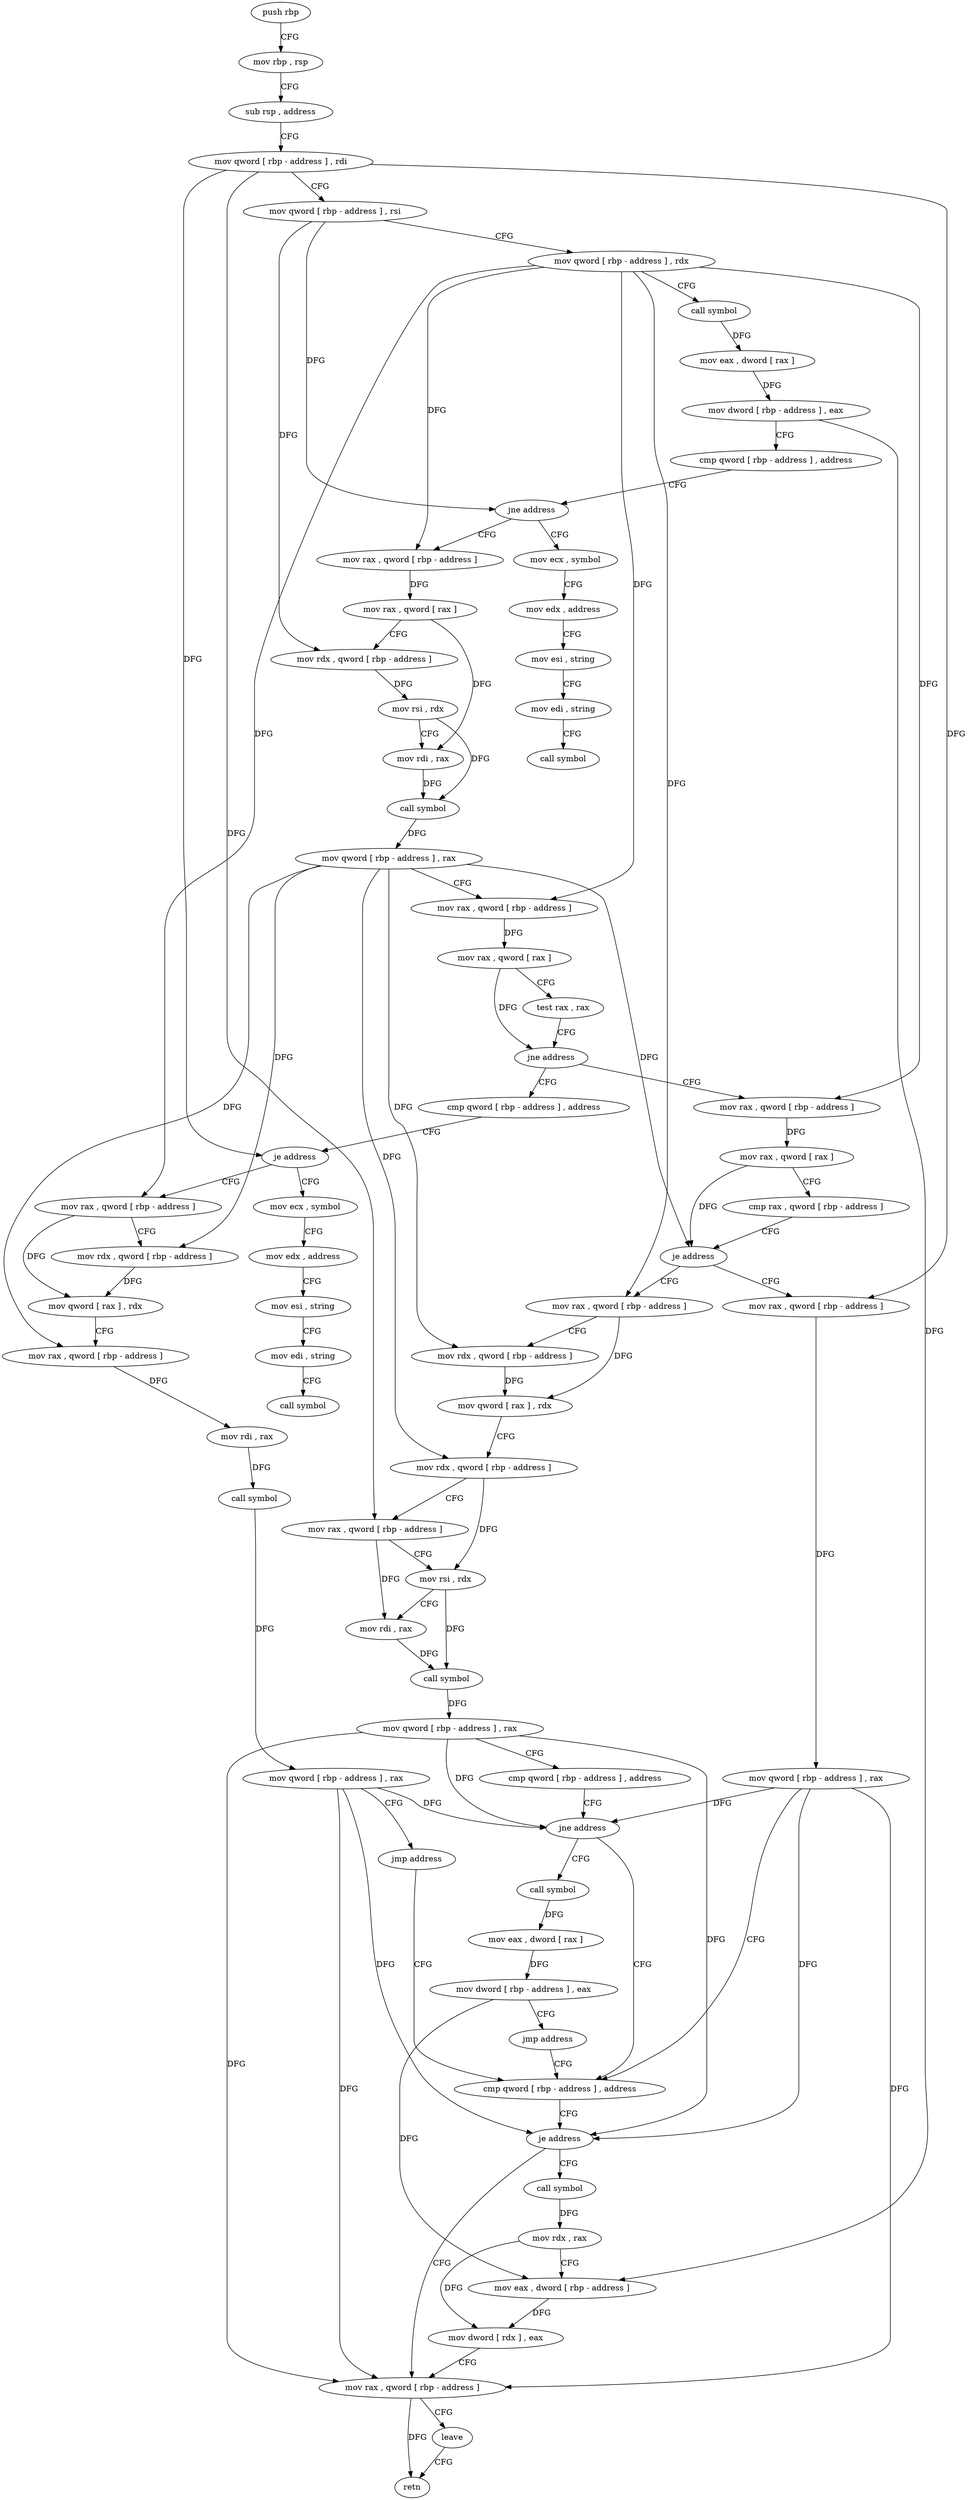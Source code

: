 digraph "func" {
"4279633" [label = "push rbp" ]
"4279634" [label = "mov rbp , rsp" ]
"4279637" [label = "sub rsp , address" ]
"4279641" [label = "mov qword [ rbp - address ] , rdi" ]
"4279645" [label = "mov qword [ rbp - address ] , rsi" ]
"4279649" [label = "mov qword [ rbp - address ] , rdx" ]
"4279653" [label = "call symbol" ]
"4279658" [label = "mov eax , dword [ rax ]" ]
"4279660" [label = "mov dword [ rbp - address ] , eax" ]
"4279663" [label = "cmp qword [ rbp - address ] , address" ]
"4279668" [label = "jne address" ]
"4279695" [label = "mov rax , qword [ rbp - address ]" ]
"4279670" [label = "mov ecx , symbol" ]
"4279699" [label = "mov rax , qword [ rax ]" ]
"4279702" [label = "mov rdx , qword [ rbp - address ]" ]
"4279706" [label = "mov rsi , rdx" ]
"4279709" [label = "mov rdi , rax" ]
"4279712" [label = "call symbol" ]
"4279717" [label = "mov qword [ rbp - address ] , rax" ]
"4279721" [label = "mov rax , qword [ rbp - address ]" ]
"4279725" [label = "mov rax , qword [ rax ]" ]
"4279728" [label = "test rax , rax" ]
"4279731" [label = "jne address" ]
"4279794" [label = "mov rax , qword [ rbp - address ]" ]
"4279733" [label = "cmp qword [ rbp - address ] , address" ]
"4279675" [label = "mov edx , address" ]
"4279680" [label = "mov esi , string" ]
"4279685" [label = "mov edi , string" ]
"4279690" [label = "call symbol" ]
"4279798" [label = "mov rax , qword [ rax ]" ]
"4279801" [label = "cmp rax , qword [ rbp - address ]" ]
"4279805" [label = "je address" ]
"4279860" [label = "mov rax , qword [ rbp - address ]" ]
"4279807" [label = "mov rax , qword [ rbp - address ]" ]
"4279738" [label = "je address" ]
"4279765" [label = "mov rax , qword [ rbp - address ]" ]
"4279740" [label = "mov ecx , symbol" ]
"4279864" [label = "mov qword [ rbp - address ] , rax" ]
"4279868" [label = "cmp qword [ rbp - address ] , address" ]
"4279811" [label = "mov rdx , qword [ rbp - address ]" ]
"4279815" [label = "mov qword [ rax ] , rdx" ]
"4279818" [label = "mov rdx , qword [ rbp - address ]" ]
"4279822" [label = "mov rax , qword [ rbp - address ]" ]
"4279826" [label = "mov rsi , rdx" ]
"4279829" [label = "mov rdi , rax" ]
"4279832" [label = "call symbol" ]
"4279837" [label = "mov qword [ rbp - address ] , rax" ]
"4279841" [label = "cmp qword [ rbp - address ] , address" ]
"4279846" [label = "jne address" ]
"4279848" [label = "call symbol" ]
"4279769" [label = "mov rdx , qword [ rbp - address ]" ]
"4279773" [label = "mov qword [ rax ] , rdx" ]
"4279776" [label = "mov rax , qword [ rbp - address ]" ]
"4279780" [label = "mov rdi , rax" ]
"4279783" [label = "call symbol" ]
"4279788" [label = "mov qword [ rbp - address ] , rax" ]
"4279792" [label = "jmp address" ]
"4279745" [label = "mov edx , address" ]
"4279750" [label = "mov esi , string" ]
"4279755" [label = "mov edi , string" ]
"4279760" [label = "call symbol" ]
"4279888" [label = "mov rax , qword [ rbp - address ]" ]
"4279892" [label = "leave" ]
"4279893" [label = "retn" ]
"4279875" [label = "call symbol" ]
"4279880" [label = "mov rdx , rax" ]
"4279883" [label = "mov eax , dword [ rbp - address ]" ]
"4279886" [label = "mov dword [ rdx ] , eax" ]
"4279873" [label = "je address" ]
"4279853" [label = "mov eax , dword [ rax ]" ]
"4279855" [label = "mov dword [ rbp - address ] , eax" ]
"4279858" [label = "jmp address" ]
"4279633" -> "4279634" [ label = "CFG" ]
"4279634" -> "4279637" [ label = "CFG" ]
"4279637" -> "4279641" [ label = "CFG" ]
"4279641" -> "4279645" [ label = "CFG" ]
"4279641" -> "4279738" [ label = "DFG" ]
"4279641" -> "4279860" [ label = "DFG" ]
"4279641" -> "4279822" [ label = "DFG" ]
"4279645" -> "4279649" [ label = "CFG" ]
"4279645" -> "4279668" [ label = "DFG" ]
"4279645" -> "4279702" [ label = "DFG" ]
"4279649" -> "4279653" [ label = "CFG" ]
"4279649" -> "4279695" [ label = "DFG" ]
"4279649" -> "4279721" [ label = "DFG" ]
"4279649" -> "4279794" [ label = "DFG" ]
"4279649" -> "4279807" [ label = "DFG" ]
"4279649" -> "4279765" [ label = "DFG" ]
"4279653" -> "4279658" [ label = "DFG" ]
"4279658" -> "4279660" [ label = "DFG" ]
"4279660" -> "4279663" [ label = "CFG" ]
"4279660" -> "4279883" [ label = "DFG" ]
"4279663" -> "4279668" [ label = "CFG" ]
"4279668" -> "4279695" [ label = "CFG" ]
"4279668" -> "4279670" [ label = "CFG" ]
"4279695" -> "4279699" [ label = "DFG" ]
"4279670" -> "4279675" [ label = "CFG" ]
"4279699" -> "4279702" [ label = "CFG" ]
"4279699" -> "4279709" [ label = "DFG" ]
"4279702" -> "4279706" [ label = "DFG" ]
"4279706" -> "4279709" [ label = "CFG" ]
"4279706" -> "4279712" [ label = "DFG" ]
"4279709" -> "4279712" [ label = "DFG" ]
"4279712" -> "4279717" [ label = "DFG" ]
"4279717" -> "4279721" [ label = "CFG" ]
"4279717" -> "4279805" [ label = "DFG" ]
"4279717" -> "4279811" [ label = "DFG" ]
"4279717" -> "4279818" [ label = "DFG" ]
"4279717" -> "4279769" [ label = "DFG" ]
"4279717" -> "4279776" [ label = "DFG" ]
"4279721" -> "4279725" [ label = "DFG" ]
"4279725" -> "4279728" [ label = "CFG" ]
"4279725" -> "4279731" [ label = "DFG" ]
"4279728" -> "4279731" [ label = "CFG" ]
"4279731" -> "4279794" [ label = "CFG" ]
"4279731" -> "4279733" [ label = "CFG" ]
"4279794" -> "4279798" [ label = "DFG" ]
"4279733" -> "4279738" [ label = "CFG" ]
"4279675" -> "4279680" [ label = "CFG" ]
"4279680" -> "4279685" [ label = "CFG" ]
"4279685" -> "4279690" [ label = "CFG" ]
"4279798" -> "4279801" [ label = "CFG" ]
"4279798" -> "4279805" [ label = "DFG" ]
"4279801" -> "4279805" [ label = "CFG" ]
"4279805" -> "4279860" [ label = "CFG" ]
"4279805" -> "4279807" [ label = "CFG" ]
"4279860" -> "4279864" [ label = "DFG" ]
"4279807" -> "4279811" [ label = "CFG" ]
"4279807" -> "4279815" [ label = "DFG" ]
"4279738" -> "4279765" [ label = "CFG" ]
"4279738" -> "4279740" [ label = "CFG" ]
"4279765" -> "4279769" [ label = "CFG" ]
"4279765" -> "4279773" [ label = "DFG" ]
"4279740" -> "4279745" [ label = "CFG" ]
"4279864" -> "4279868" [ label = "CFG" ]
"4279864" -> "4279846" [ label = "DFG" ]
"4279864" -> "4279873" [ label = "DFG" ]
"4279864" -> "4279888" [ label = "DFG" ]
"4279868" -> "4279873" [ label = "CFG" ]
"4279811" -> "4279815" [ label = "DFG" ]
"4279815" -> "4279818" [ label = "CFG" ]
"4279818" -> "4279822" [ label = "CFG" ]
"4279818" -> "4279826" [ label = "DFG" ]
"4279822" -> "4279826" [ label = "CFG" ]
"4279822" -> "4279829" [ label = "DFG" ]
"4279826" -> "4279829" [ label = "CFG" ]
"4279826" -> "4279832" [ label = "DFG" ]
"4279829" -> "4279832" [ label = "DFG" ]
"4279832" -> "4279837" [ label = "DFG" ]
"4279837" -> "4279841" [ label = "CFG" ]
"4279837" -> "4279846" [ label = "DFG" ]
"4279837" -> "4279873" [ label = "DFG" ]
"4279837" -> "4279888" [ label = "DFG" ]
"4279841" -> "4279846" [ label = "CFG" ]
"4279846" -> "4279868" [ label = "CFG" ]
"4279846" -> "4279848" [ label = "CFG" ]
"4279848" -> "4279853" [ label = "DFG" ]
"4279769" -> "4279773" [ label = "DFG" ]
"4279773" -> "4279776" [ label = "CFG" ]
"4279776" -> "4279780" [ label = "DFG" ]
"4279780" -> "4279783" [ label = "DFG" ]
"4279783" -> "4279788" [ label = "DFG" ]
"4279788" -> "4279792" [ label = "CFG" ]
"4279788" -> "4279846" [ label = "DFG" ]
"4279788" -> "4279873" [ label = "DFG" ]
"4279788" -> "4279888" [ label = "DFG" ]
"4279792" -> "4279868" [ label = "CFG" ]
"4279745" -> "4279750" [ label = "CFG" ]
"4279750" -> "4279755" [ label = "CFG" ]
"4279755" -> "4279760" [ label = "CFG" ]
"4279888" -> "4279892" [ label = "CFG" ]
"4279888" -> "4279893" [ label = "DFG" ]
"4279892" -> "4279893" [ label = "CFG" ]
"4279875" -> "4279880" [ label = "DFG" ]
"4279880" -> "4279883" [ label = "CFG" ]
"4279880" -> "4279886" [ label = "DFG" ]
"4279883" -> "4279886" [ label = "DFG" ]
"4279886" -> "4279888" [ label = "CFG" ]
"4279873" -> "4279888" [ label = "CFG" ]
"4279873" -> "4279875" [ label = "CFG" ]
"4279853" -> "4279855" [ label = "DFG" ]
"4279855" -> "4279858" [ label = "CFG" ]
"4279855" -> "4279883" [ label = "DFG" ]
"4279858" -> "4279868" [ label = "CFG" ]
}
